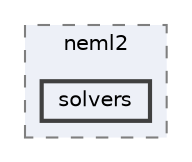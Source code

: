 digraph "/home/runner/work/neml2/neml2/include/neml2/solvers"
{
 // LATEX_PDF_SIZE
  bgcolor="transparent";
  edge [fontname=Helvetica,fontsize=10,labelfontname=Helvetica,labelfontsize=10];
  node [fontname=Helvetica,fontsize=10,shape=box,height=0.2,width=0.4];
  compound=true
  subgraph clusterdir_9cf5769d2b40588116f141f6f2ecaac3 {
    graph [ bgcolor="#edf0f7", pencolor="grey50", label="neml2", fontname=Helvetica,fontsize=10 style="filled,dashed", URL="dir_9cf5769d2b40588116f141f6f2ecaac3.html",tooltip=""]
  dir_4e67c4d3ea9151f6508d6d96ab3cc954 [label="solvers", fillcolor="#edf0f7", color="grey25", style="filled,bold", URL="dir_4e67c4d3ea9151f6508d6d96ab3cc954.html",tooltip=""];
  }
}
